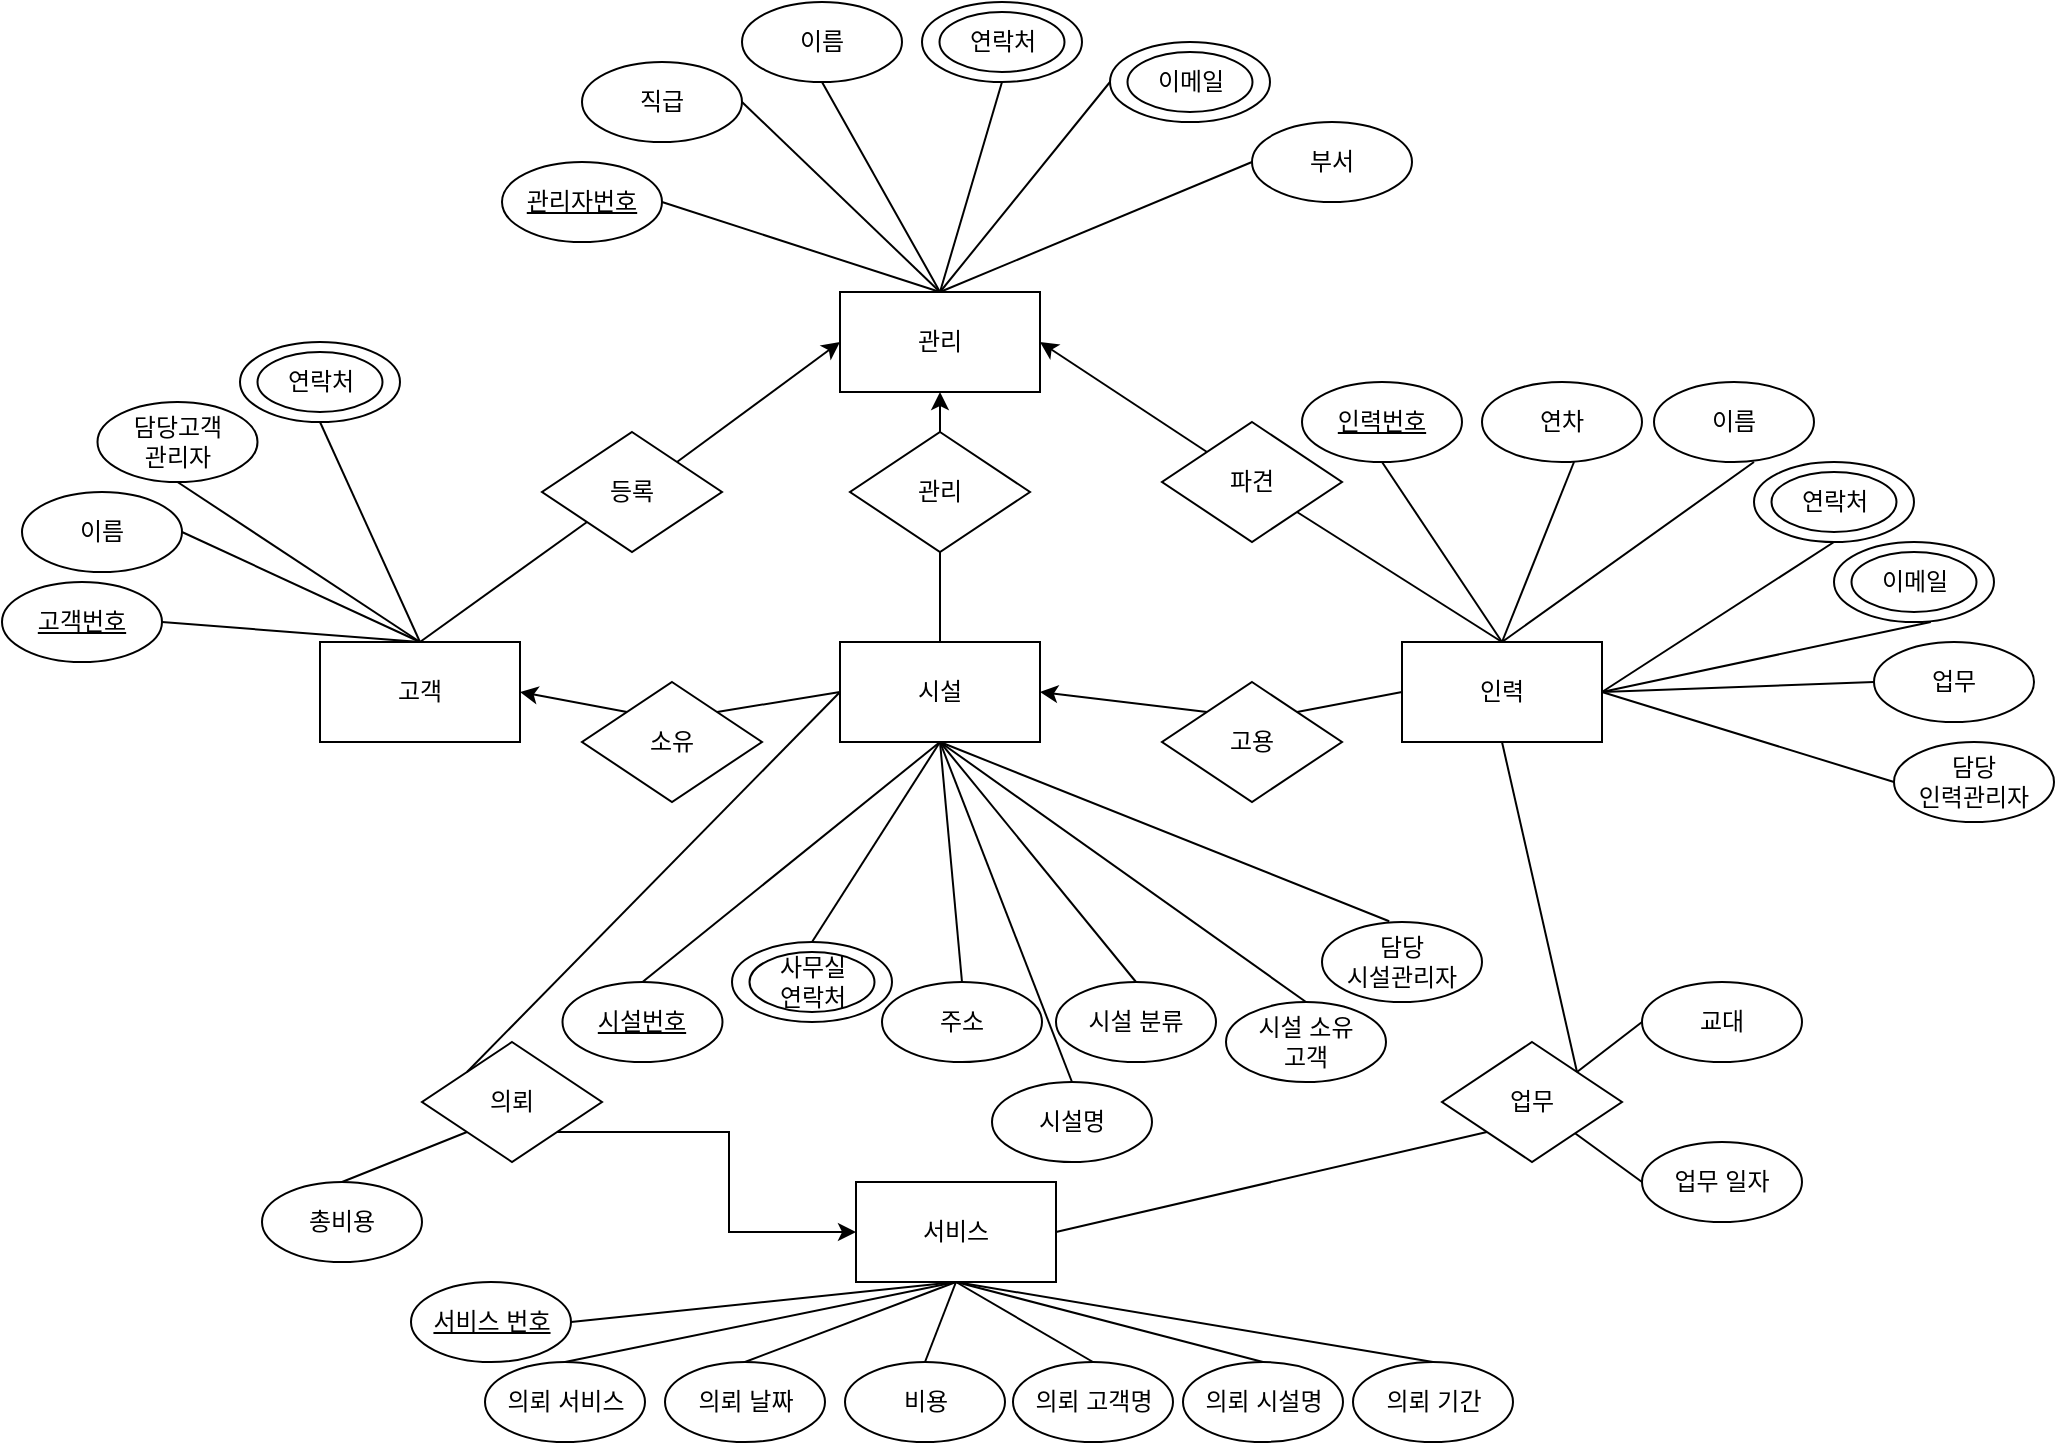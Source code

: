 <mxfile version="13.8.0" type="github">
  <diagram id="VaJ7-ko4y-uZnoXssvZx" name="Page-1">
    <mxGraphModel dx="1483" dy="829" grid="1" gridSize="10" guides="1" tooltips="1" connect="1" arrows="1" fold="1" page="1" pageScale="1" pageWidth="1169" pageHeight="1654" math="0" shadow="0">
      <root>
        <mxCell id="0" />
        <mxCell id="1" parent="0" />
        <mxCell id="TSpwij709v6648APm9oL-2" value="관리" style="rounded=0;whiteSpace=wrap;html=1;" parent="1" vertex="1">
          <mxGeometry x="469" y="205" width="100" height="50" as="geometry" />
        </mxCell>
        <mxCell id="TSpwij709v6648APm9oL-3" value="인력" style="rounded=0;whiteSpace=wrap;html=1;" parent="1" vertex="1">
          <mxGeometry x="750" y="380" width="100" height="50" as="geometry" />
        </mxCell>
        <mxCell id="TSpwij709v6648APm9oL-4" value="고객" style="rounded=0;whiteSpace=wrap;html=1;" parent="1" vertex="1">
          <mxGeometry x="209" y="380" width="100" height="50" as="geometry" />
        </mxCell>
        <mxCell id="TSpwij709v6648APm9oL-5" value="시설" style="rounded=0;whiteSpace=wrap;html=1;" parent="1" vertex="1">
          <mxGeometry x="469" y="380" width="100" height="50" as="geometry" />
        </mxCell>
        <mxCell id="TSpwij709v6648APm9oL-10" value="&lt;u&gt;관리자번호&lt;/u&gt;" style="ellipse;whiteSpace=wrap;html=1;" parent="1" vertex="1">
          <mxGeometry x="300" y="140" width="80" height="40" as="geometry" />
        </mxCell>
        <mxCell id="TSpwij709v6648APm9oL-14" value="이름" style="ellipse;whiteSpace=wrap;html=1;" parent="1" vertex="1">
          <mxGeometry x="420" y="60" width="80" height="40" as="geometry" />
        </mxCell>
        <mxCell id="TSpwij709v6648APm9oL-15" value="직급" style="ellipse;whiteSpace=wrap;html=1;" parent="1" vertex="1">
          <mxGeometry x="340" y="90" width="80" height="40" as="geometry" />
        </mxCell>
        <mxCell id="TSpwij709v6648APm9oL-16" value="" style="ellipse;whiteSpace=wrap;html=1;shadow=0;" parent="1" vertex="1">
          <mxGeometry x="510" y="60" width="80" height="40" as="geometry" />
        </mxCell>
        <mxCell id="TSpwij709v6648APm9oL-17" value="" style="ellipse;whiteSpace=wrap;html=1;" parent="1" vertex="1">
          <mxGeometry x="604" y="80" width="80" height="40" as="geometry" />
        </mxCell>
        <mxCell id="TSpwij709v6648APm9oL-20" value="부서" style="ellipse;whiteSpace=wrap;html=1;" parent="1" vertex="1">
          <mxGeometry x="675" y="120" width="80" height="40" as="geometry" />
        </mxCell>
        <mxCell id="TSpwij709v6648APm9oL-23" value="" style="endArrow=none;html=1;entryX=0.5;entryY=0;entryDx=0;entryDy=0;exitX=1;exitY=0.5;exitDx=0;exitDy=0;" parent="1" source="TSpwij709v6648APm9oL-10" target="TSpwij709v6648APm9oL-2" edge="1">
          <mxGeometry width="50" height="50" relative="1" as="geometry">
            <mxPoint x="379" y="235" as="sourcePoint" />
            <mxPoint x="679" y="285" as="targetPoint" />
          </mxGeometry>
        </mxCell>
        <mxCell id="TSpwij709v6648APm9oL-24" value="" style="endArrow=none;html=1;entryX=0.5;entryY=0;entryDx=0;entryDy=0;exitX=1;exitY=0.5;exitDx=0;exitDy=0;" parent="1" source="TSpwij709v6648APm9oL-15" target="TSpwij709v6648APm9oL-2" edge="1">
          <mxGeometry width="50" height="50" relative="1" as="geometry">
            <mxPoint x="399" y="180" as="sourcePoint" />
            <mxPoint x="489" y="175" as="targetPoint" />
          </mxGeometry>
        </mxCell>
        <mxCell id="TSpwij709v6648APm9oL-25" value="" style="endArrow=none;html=1;entryX=0.5;entryY=0;entryDx=0;entryDy=0;exitX=0.5;exitY=1;exitDx=0;exitDy=0;" parent="1" source="TSpwij709v6648APm9oL-14" target="TSpwij709v6648APm9oL-2" edge="1">
          <mxGeometry width="50" height="50" relative="1" as="geometry">
            <mxPoint x="409" y="135" as="sourcePoint" />
            <mxPoint x="489" y="180" as="targetPoint" />
          </mxGeometry>
        </mxCell>
        <mxCell id="TSpwij709v6648APm9oL-26" value="" style="endArrow=none;html=1;entryX=0.5;entryY=0;entryDx=0;entryDy=0;exitX=0.5;exitY=1;exitDx=0;exitDy=0;" parent="1" source="TSpwij709v6648APm9oL-16" target="TSpwij709v6648APm9oL-2" edge="1">
          <mxGeometry width="50" height="50" relative="1" as="geometry">
            <mxPoint x="429" y="115" as="sourcePoint" />
            <mxPoint x="489" y="210" as="targetPoint" />
          </mxGeometry>
        </mxCell>
        <mxCell id="TSpwij709v6648APm9oL-27" value="" style="endArrow=none;html=1;exitX=0;exitY=0.5;exitDx=0;exitDy=0;entryX=0.5;entryY=0;entryDx=0;entryDy=0;" parent="1" source="TSpwij709v6648APm9oL-17" target="TSpwij709v6648APm9oL-2" edge="1">
          <mxGeometry width="50" height="50" relative="1" as="geometry">
            <mxPoint x="519" y="115" as="sourcePoint" />
            <mxPoint x="609" y="205" as="targetPoint" />
          </mxGeometry>
        </mxCell>
        <mxCell id="TSpwij709v6648APm9oL-28" value="" style="endArrow=none;html=1;exitX=0;exitY=0.5;exitDx=0;exitDy=0;" parent="1" source="TSpwij709v6648APm9oL-20" edge="1">
          <mxGeometry width="50" height="50" relative="1" as="geometry">
            <mxPoint x="608.5" y="115" as="sourcePoint" />
            <mxPoint x="519" y="205" as="targetPoint" />
          </mxGeometry>
        </mxCell>
        <mxCell id="TSpwij709v6648APm9oL-30" value="이름" style="ellipse;whiteSpace=wrap;html=1;" parent="1" vertex="1">
          <mxGeometry x="60" y="305" width="80" height="40" as="geometry" />
        </mxCell>
        <mxCell id="TSpwij709v6648APm9oL-31" value="&lt;u&gt;고객번호&lt;/u&gt;" style="ellipse;whiteSpace=wrap;html=1;" parent="1" vertex="1">
          <mxGeometry x="50" y="350" width="80" height="40" as="geometry" />
        </mxCell>
        <mxCell id="TSpwij709v6648APm9oL-32" value="" style="ellipse;whiteSpace=wrap;html=1;" parent="1" vertex="1">
          <mxGeometry x="169" y="230" width="80" height="40" as="geometry" />
        </mxCell>
        <mxCell id="TSpwij709v6648APm9oL-33" value="담당고객&lt;br&gt;관리자" style="ellipse;whiteSpace=wrap;html=1;" parent="1" vertex="1">
          <mxGeometry x="97.75" y="260" width="80" height="40" as="geometry" />
        </mxCell>
        <mxCell id="TSpwij709v6648APm9oL-35" value="" style="endArrow=none;html=1;entryX=0.5;entryY=0;entryDx=0;entryDy=0;exitX=0.5;exitY=1;exitDx=0;exitDy=0;" parent="1" source="TSpwij709v6648APm9oL-32" target="TSpwij709v6648APm9oL-4" edge="1">
          <mxGeometry width="50" height="50" relative="1" as="geometry">
            <mxPoint x="299" y="515" as="sourcePoint" />
            <mxPoint x="259" y="370" as="targetPoint" />
          </mxGeometry>
        </mxCell>
        <mxCell id="TSpwij709v6648APm9oL-36" value="" style="endArrow=none;html=1;entryX=0.5;entryY=0;entryDx=0;entryDy=0;exitX=1;exitY=0.5;exitDx=0;exitDy=0;" parent="1" source="TSpwij709v6648APm9oL-31" target="TSpwij709v6648APm9oL-4" edge="1">
          <mxGeometry width="50" height="50" relative="1" as="geometry">
            <mxPoint x="149" y="420" as="sourcePoint" />
            <mxPoint x="259" y="370" as="targetPoint" />
          </mxGeometry>
        </mxCell>
        <mxCell id="TSpwij709v6648APm9oL-37" value="" style="endArrow=none;html=1;exitX=1;exitY=0.5;exitDx=0;exitDy=0;entryX=0.5;entryY=0;entryDx=0;entryDy=0;" parent="1" source="TSpwij709v6648APm9oL-30" target="TSpwij709v6648APm9oL-4" edge="1">
          <mxGeometry width="50" height="50" relative="1" as="geometry">
            <mxPoint x="139" y="370" as="sourcePoint" />
            <mxPoint x="259" y="370" as="targetPoint" />
          </mxGeometry>
        </mxCell>
        <mxCell id="TSpwij709v6648APm9oL-38" value="" style="endArrow=none;html=1;exitX=0.5;exitY=1;exitDx=0;exitDy=0;entryX=0.5;entryY=0;entryDx=0;entryDy=0;" parent="1" source="TSpwij709v6648APm9oL-33" target="TSpwij709v6648APm9oL-4" edge="1">
          <mxGeometry width="50" height="50" relative="1" as="geometry">
            <mxPoint x="559" y="355" as="sourcePoint" />
            <mxPoint x="259" y="370" as="targetPoint" />
          </mxGeometry>
        </mxCell>
        <mxCell id="TSpwij709v6648APm9oL-39" value="&lt;u&gt;인력번호&lt;/u&gt;" style="ellipse;whiteSpace=wrap;html=1;" parent="1" vertex="1">
          <mxGeometry x="700" y="250" width="80" height="40" as="geometry" />
        </mxCell>
        <mxCell id="TSpwij709v6648APm9oL-40" value="연차" style="ellipse;whiteSpace=wrap;html=1;" parent="1" vertex="1">
          <mxGeometry x="790" y="250" width="80" height="40" as="geometry" />
        </mxCell>
        <mxCell id="TSpwij709v6648APm9oL-41" value="이름" style="ellipse;whiteSpace=wrap;html=1;" parent="1" vertex="1">
          <mxGeometry x="876" y="250" width="80" height="40" as="geometry" />
        </mxCell>
        <mxCell id="TSpwij709v6648APm9oL-42" value="" style="ellipse;whiteSpace=wrap;html=1;" parent="1" vertex="1">
          <mxGeometry x="926" y="290" width="80" height="40" as="geometry" />
        </mxCell>
        <mxCell id="TSpwij709v6648APm9oL-43" value="" style="ellipse;whiteSpace=wrap;html=1;" parent="1" vertex="1">
          <mxGeometry x="966" y="330" width="80" height="40" as="geometry" />
        </mxCell>
        <mxCell id="TSpwij709v6648APm9oL-45" value="담당&lt;br&gt;인력관리자" style="ellipse;whiteSpace=wrap;html=1;" parent="1" vertex="1">
          <mxGeometry x="996" y="430" width="80" height="40" as="geometry" />
        </mxCell>
        <mxCell id="TSpwij709v6648APm9oL-46" value="" style="endArrow=none;html=1;entryX=0.5;entryY=1;entryDx=0;entryDy=0;exitX=0.5;exitY=0;exitDx=0;exitDy=0;" parent="1" source="TSpwij709v6648APm9oL-3" target="TSpwij709v6648APm9oL-39" edge="1">
          <mxGeometry width="50" height="50" relative="1" as="geometry">
            <mxPoint x="866" y="380" as="sourcePoint" />
            <mxPoint x="746" y="300" as="targetPoint" />
          </mxGeometry>
        </mxCell>
        <mxCell id="TSpwij709v6648APm9oL-47" value="" style="endArrow=none;html=1;entryX=0.5;entryY=1;entryDx=0;entryDy=0;" parent="1" edge="1">
          <mxGeometry width="50" height="50" relative="1" as="geometry">
            <mxPoint x="800" y="380" as="sourcePoint" />
            <mxPoint x="836" y="290" as="targetPoint" />
          </mxGeometry>
        </mxCell>
        <mxCell id="TSpwij709v6648APm9oL-48" value="" style="endArrow=none;html=1;entryX=0.5;entryY=1;entryDx=0;entryDy=0;exitX=0.5;exitY=0;exitDx=0;exitDy=0;" parent="1" source="TSpwij709v6648APm9oL-3" edge="1">
          <mxGeometry width="50" height="50" relative="1" as="geometry">
            <mxPoint x="956" y="380" as="sourcePoint" />
            <mxPoint x="926" y="290" as="targetPoint" />
          </mxGeometry>
        </mxCell>
        <mxCell id="TSpwij709v6648APm9oL-49" value="" style="endArrow=none;html=1;entryX=0.5;entryY=1;entryDx=0;entryDy=0;exitX=1;exitY=0.5;exitDx=0;exitDy=0;" parent="1" source="TSpwij709v6648APm9oL-3" edge="1">
          <mxGeometry width="50" height="50" relative="1" as="geometry">
            <mxPoint x="916" y="400" as="sourcePoint" />
            <mxPoint x="966" y="330" as="targetPoint" />
          </mxGeometry>
        </mxCell>
        <mxCell id="TSpwij709v6648APm9oL-50" value="" style="endArrow=none;html=1;exitX=1;exitY=0.5;exitDx=0;exitDy=0;entryX=0.605;entryY=1;entryDx=0;entryDy=0;entryPerimeter=0;" parent="1" source="TSpwij709v6648APm9oL-3" target="TSpwij709v6648APm9oL-43" edge="1">
          <mxGeometry width="50" height="50" relative="1" as="geometry">
            <mxPoint x="956" y="442.5" as="sourcePoint" />
            <mxPoint x="1006" y="368" as="targetPoint" />
          </mxGeometry>
        </mxCell>
        <mxCell id="TSpwij709v6648APm9oL-52" value="" style="endArrow=none;html=1;entryX=0;entryY=0.5;entryDx=0;entryDy=0;exitX=1;exitY=0.5;exitDx=0;exitDy=0;" parent="1" source="TSpwij709v6648APm9oL-3" target="TSpwij709v6648APm9oL-45" edge="1">
          <mxGeometry width="50" height="50" relative="1" as="geometry">
            <mxPoint x="656" y="540" as="sourcePoint" />
            <mxPoint x="706" y="490" as="targetPoint" />
          </mxGeometry>
        </mxCell>
        <mxCell id="TSpwij709v6648APm9oL-53" value="&lt;u&gt;시설번호&lt;/u&gt;" style="ellipse;whiteSpace=wrap;html=1;" parent="1" vertex="1">
          <mxGeometry x="330.25" y="550" width="80" height="40" as="geometry" />
        </mxCell>
        <mxCell id="TSpwij709v6648APm9oL-54" value="" style="ellipse;whiteSpace=wrap;html=1;" parent="1" vertex="1">
          <mxGeometry x="415" y="530" width="80" height="40" as="geometry" />
        </mxCell>
        <mxCell id="TSpwij709v6648APm9oL-55" value="주소" style="ellipse;whiteSpace=wrap;html=1;" parent="1" vertex="1">
          <mxGeometry x="490" y="550" width="80" height="40" as="geometry" />
        </mxCell>
        <mxCell id="TSpwij709v6648APm9oL-56" value="시설 분류" style="ellipse;whiteSpace=wrap;html=1;" parent="1" vertex="1">
          <mxGeometry x="577" y="550" width="80" height="40" as="geometry" />
        </mxCell>
        <mxCell id="TSpwij709v6648APm9oL-57" value="시설 소유 &lt;br&gt;고객" style="ellipse;whiteSpace=wrap;html=1;" parent="1" vertex="1">
          <mxGeometry x="662" y="560" width="80" height="40" as="geometry" />
        </mxCell>
        <mxCell id="TSpwij709v6648APm9oL-58" value="담당&lt;br&gt;시설관리자" style="ellipse;whiteSpace=wrap;html=1;" parent="1" vertex="1">
          <mxGeometry x="710" y="520" width="80" height="40" as="geometry" />
        </mxCell>
        <mxCell id="TSpwij709v6648APm9oL-59" value="" style="endArrow=none;html=1;entryX=0.5;entryY=1;entryDx=0;entryDy=0;exitX=0.5;exitY=0;exitDx=0;exitDy=0;" parent="1" source="TSpwij709v6648APm9oL-53" target="TSpwij709v6648APm9oL-5" edge="1">
          <mxGeometry width="50" height="50" relative="1" as="geometry">
            <mxPoint x="300" y="500" as="sourcePoint" />
            <mxPoint x="350" y="450" as="targetPoint" />
          </mxGeometry>
        </mxCell>
        <mxCell id="TSpwij709v6648APm9oL-60" value="" style="endArrow=none;html=1;entryX=0.42;entryY=-0.01;entryDx=0;entryDy=0;exitX=0.5;exitY=1;exitDx=0;exitDy=0;entryPerimeter=0;" parent="1" source="TSpwij709v6648APm9oL-5" target="TSpwij709v6648APm9oL-58" edge="1">
          <mxGeometry width="50" height="50" relative="1" as="geometry">
            <mxPoint x="560" y="590" as="sourcePoint" />
            <mxPoint x="620" y="540" as="targetPoint" />
          </mxGeometry>
        </mxCell>
        <mxCell id="TSpwij709v6648APm9oL-61" value="" style="endArrow=none;html=1;entryX=0.5;entryY=1;entryDx=0;entryDy=0;exitX=0.5;exitY=0;exitDx=0;exitDy=0;" parent="1" source="TSpwij709v6648APm9oL-54" target="TSpwij709v6648APm9oL-5" edge="1">
          <mxGeometry width="50" height="50" relative="1" as="geometry">
            <mxPoint x="300" y="500" as="sourcePoint" />
            <mxPoint x="350" y="450" as="targetPoint" />
          </mxGeometry>
        </mxCell>
        <mxCell id="TSpwij709v6648APm9oL-62" value="" style="endArrow=none;html=1;entryX=0.5;entryY=0;entryDx=0;entryDy=0;exitX=0.5;exitY=1;exitDx=0;exitDy=0;" parent="1" source="TSpwij709v6648APm9oL-5" target="TSpwij709v6648APm9oL-55" edge="1">
          <mxGeometry width="50" height="50" relative="1" as="geometry">
            <mxPoint x="630" y="750" as="sourcePoint" />
            <mxPoint x="600" y="700" as="targetPoint" />
          </mxGeometry>
        </mxCell>
        <mxCell id="TSpwij709v6648APm9oL-63" value="" style="endArrow=none;html=1;entryX=0.5;entryY=0;entryDx=0;entryDy=0;exitX=0.5;exitY=1;exitDx=0;exitDy=0;" parent="1" source="TSpwij709v6648APm9oL-5" target="TSpwij709v6648APm9oL-56" edge="1">
          <mxGeometry width="50" height="50" relative="1" as="geometry">
            <mxPoint x="300" y="500" as="sourcePoint" />
            <mxPoint x="350" y="450" as="targetPoint" />
          </mxGeometry>
        </mxCell>
        <mxCell id="TSpwij709v6648APm9oL-64" value="" style="endArrow=none;html=1;entryX=0.5;entryY=0;entryDx=0;entryDy=0;exitX=0.5;exitY=1;exitDx=0;exitDy=0;" parent="1" source="TSpwij709v6648APm9oL-5" target="TSpwij709v6648APm9oL-57" edge="1">
          <mxGeometry width="50" height="50" relative="1" as="geometry">
            <mxPoint x="300" y="500" as="sourcePoint" />
            <mxPoint x="350" y="450" as="targetPoint" />
          </mxGeometry>
        </mxCell>
        <mxCell id="TSpwij709v6648APm9oL-71" value="비용" style="ellipse;whiteSpace=wrap;html=1;" parent="1" vertex="1">
          <mxGeometry x="471.5" y="740" width="80" height="40" as="geometry" />
        </mxCell>
        <mxCell id="TSpwij709v6648APm9oL-72" value="의뢰 서비스" style="ellipse;whiteSpace=wrap;html=1;" parent="1" vertex="1">
          <mxGeometry x="291.5" y="740" width="80" height="40" as="geometry" />
        </mxCell>
        <mxCell id="TSpwij709v6648APm9oL-80" value="서비스" style="rounded=0;whiteSpace=wrap;html=1;" parent="1" vertex="1">
          <mxGeometry x="477" y="650" width="100" height="50" as="geometry" />
        </mxCell>
        <mxCell id="TSpwij709v6648APm9oL-85" value="" style="endArrow=none;html=1;entryX=0.5;entryY=1;entryDx=0;entryDy=0;exitX=0.5;exitY=0;exitDx=0;exitDy=0;" parent="1" source="TSpwij709v6648APm9oL-72" target="TSpwij709v6648APm9oL-80" edge="1">
          <mxGeometry width="50" height="50" relative="1" as="geometry">
            <mxPoint x="519" y="525" as="sourcePoint" />
            <mxPoint x="569" y="475" as="targetPoint" />
          </mxGeometry>
        </mxCell>
        <mxCell id="TSpwij709v6648APm9oL-86" value="" style="endArrow=none;html=1;entryX=0.5;entryY=0;entryDx=0;entryDy=0;exitX=0.5;exitY=1;exitDx=0;exitDy=0;" parent="1" source="TSpwij709v6648APm9oL-80" target="TSpwij709v6648APm9oL-71" edge="1">
          <mxGeometry width="50" height="50" relative="1" as="geometry">
            <mxPoint x="519" y="525" as="sourcePoint" />
            <mxPoint x="569" y="475" as="targetPoint" />
          </mxGeometry>
        </mxCell>
        <mxCell id="TSpwij709v6648APm9oL-88" value="의뢰 날짜" style="ellipse;whiteSpace=wrap;html=1;" parent="1" vertex="1">
          <mxGeometry x="381.5" y="740" width="80" height="40" as="geometry" />
        </mxCell>
        <mxCell id="TSpwij709v6648APm9oL-99" value="" style="endArrow=none;html=1;entryX=0.5;entryY=0;entryDx=0;entryDy=0;exitX=0.5;exitY=1;exitDx=0;exitDy=0;" parent="1" source="TSpwij709v6648APm9oL-80" target="TSpwij709v6648APm9oL-88" edge="1">
          <mxGeometry width="50" height="50" relative="1" as="geometry">
            <mxPoint x="569" y="525" as="sourcePoint" />
            <mxPoint x="619" y="475" as="targetPoint" />
          </mxGeometry>
        </mxCell>
        <mxCell id="TSpwij709v6648APm9oL-108" value="업무" style="ellipse;whiteSpace=wrap;html=1;" parent="1" vertex="1">
          <mxGeometry x="986" y="380" width="80" height="40" as="geometry" />
        </mxCell>
        <mxCell id="TSpwij709v6648APm9oL-109" value="" style="endArrow=none;html=1;entryX=1;entryY=0.5;entryDx=0;entryDy=0;exitX=0;exitY=0.5;exitDx=0;exitDy=0;" parent="1" source="TSpwij709v6648APm9oL-108" target="TSpwij709v6648APm9oL-3" edge="1">
          <mxGeometry width="50" height="50" relative="1" as="geometry">
            <mxPoint x="806" y="550" as="sourcePoint" />
            <mxPoint x="856" y="500" as="targetPoint" />
          </mxGeometry>
        </mxCell>
        <mxCell id="7XClBno-C3_MwLmugMre-7" value="이메일" style="ellipse;whiteSpace=wrap;html=1;shadow=0;gradientColor=none;fontFamily=Helvetica;" parent="1" vertex="1">
          <mxGeometry x="612.75" y="85" width="62.5" height="30" as="geometry" />
        </mxCell>
        <mxCell id="7XClBno-C3_MwLmugMre-8" value="연락처" style="ellipse;whiteSpace=wrap;html=1;shadow=0;gradientColor=none;fontFamily=Helvetica;" parent="1" vertex="1">
          <mxGeometry x="518.75" y="65" width="62.5" height="30" as="geometry" />
        </mxCell>
        <mxCell id="7XClBno-C3_MwLmugMre-11" value="이메일" style="ellipse;whiteSpace=wrap;html=1;shadow=0;gradientColor=none;fontFamily=Helvetica;" parent="1" vertex="1">
          <mxGeometry x="974.75" y="335" width="62.5" height="30" as="geometry" />
        </mxCell>
        <mxCell id="7XClBno-C3_MwLmugMre-12" value="연락처" style="ellipse;whiteSpace=wrap;html=1;shadow=0;gradientColor=none;fontFamily=Helvetica;" parent="1" vertex="1">
          <mxGeometry x="934.75" y="295" width="62.5" height="30" as="geometry" />
        </mxCell>
        <mxCell id="7XClBno-C3_MwLmugMre-13" value="연락처" style="ellipse;whiteSpace=wrap;html=1;shadow=0;gradientColor=none;fontFamily=Helvetica;" parent="1" vertex="1">
          <mxGeometry x="177.75" y="235" width="62.5" height="30" as="geometry" />
        </mxCell>
        <mxCell id="7XClBno-C3_MwLmugMre-14" value="사무실&lt;br&gt;연락처" style="ellipse;whiteSpace=wrap;html=1;shadow=0;gradientColor=none;fontFamily=Helvetica;" parent="1" vertex="1">
          <mxGeometry x="423.75" y="535" width="62.5" height="30" as="geometry" />
        </mxCell>
        <mxCell id="7XClBno-C3_MwLmugMre-16" value="등록" style="rhombus;whiteSpace=wrap;html=1;shadow=0;gradientColor=none;fontFamily=Helvetica;" parent="1" vertex="1">
          <mxGeometry x="320" y="275" width="90" height="60" as="geometry" />
        </mxCell>
        <mxCell id="7XClBno-C3_MwLmugMre-18" value="" style="endArrow=none;html=1;fontFamily=Helvetica;entryX=0;entryY=1;entryDx=0;entryDy=0;exitX=0.5;exitY=0;exitDx=0;exitDy=0;" parent="1" source="TSpwij709v6648APm9oL-4" target="7XClBno-C3_MwLmugMre-16" edge="1">
          <mxGeometry width="50" height="50" relative="1" as="geometry">
            <mxPoint x="470" y="440" as="sourcePoint" />
            <mxPoint x="520" y="390" as="targetPoint" />
          </mxGeometry>
        </mxCell>
        <mxCell id="7XClBno-C3_MwLmugMre-19" value="파견" style="rhombus;whiteSpace=wrap;html=1;shadow=0;gradientColor=none;fontFamily=Helvetica;" parent="1" vertex="1">
          <mxGeometry x="630" y="270" width="90" height="60" as="geometry" />
        </mxCell>
        <mxCell id="7XClBno-C3_MwLmugMre-21" value="" style="endArrow=classic;html=1;fontFamily=Helvetica;entryX=0;entryY=0.5;entryDx=0;entryDy=0;exitX=1;exitY=0;exitDx=0;exitDy=0;" parent="1" source="7XClBno-C3_MwLmugMre-16" target="TSpwij709v6648APm9oL-2" edge="1">
          <mxGeometry width="50" height="50" relative="1" as="geometry">
            <mxPoint x="550" y="200" as="sourcePoint" />
            <mxPoint x="600" y="150" as="targetPoint" />
          </mxGeometry>
        </mxCell>
        <mxCell id="7XClBno-C3_MwLmugMre-22" value="" style="endArrow=classic;html=1;fontFamily=Helvetica;entryX=1;entryY=0.5;entryDx=0;entryDy=0;exitX=0;exitY=0;exitDx=0;exitDy=0;" parent="1" source="7XClBno-C3_MwLmugMre-19" target="TSpwij709v6648APm9oL-2" edge="1">
          <mxGeometry width="50" height="50" relative="1" as="geometry">
            <mxPoint x="630" y="280" as="sourcePoint" />
            <mxPoint x="680" y="230" as="targetPoint" />
          </mxGeometry>
        </mxCell>
        <mxCell id="7XClBno-C3_MwLmugMre-23" value="" style="endArrow=none;html=1;fontFamily=Helvetica;entryX=0.5;entryY=0;entryDx=0;entryDy=0;exitX=1;exitY=1;exitDx=0;exitDy=0;" parent="1" source="7XClBno-C3_MwLmugMre-19" target="TSpwij709v6648APm9oL-3" edge="1">
          <mxGeometry width="50" height="50" relative="1" as="geometry">
            <mxPoint x="580" y="280" as="sourcePoint" />
            <mxPoint x="630" y="230" as="targetPoint" />
          </mxGeometry>
        </mxCell>
        <mxCell id="7XClBno-C3_MwLmugMre-24" value="관리" style="rhombus;whiteSpace=wrap;html=1;shadow=0;gradientColor=none;fontFamily=Helvetica;" parent="1" vertex="1">
          <mxGeometry x="474" y="275" width="90" height="60" as="geometry" />
        </mxCell>
        <mxCell id="7XClBno-C3_MwLmugMre-25" value="" style="endArrow=classic;html=1;fontFamily=Helvetica;entryX=0.5;entryY=1;entryDx=0;entryDy=0;exitX=0.5;exitY=0;exitDx=0;exitDy=0;" parent="1" source="7XClBno-C3_MwLmugMre-24" target="TSpwij709v6648APm9oL-2" edge="1">
          <mxGeometry width="50" height="50" relative="1" as="geometry">
            <mxPoint x="540" y="440" as="sourcePoint" />
            <mxPoint x="590" y="390" as="targetPoint" />
          </mxGeometry>
        </mxCell>
        <mxCell id="7XClBno-C3_MwLmugMre-26" value="" style="endArrow=none;html=1;fontFamily=Helvetica;entryX=0.5;entryY=1;entryDx=0;entryDy=0;exitX=0.5;exitY=0;exitDx=0;exitDy=0;" parent="1" source="TSpwij709v6648APm9oL-5" target="7XClBno-C3_MwLmugMre-24" edge="1">
          <mxGeometry width="50" height="50" relative="1" as="geometry">
            <mxPoint x="540" y="440" as="sourcePoint" />
            <mxPoint x="590" y="390" as="targetPoint" />
          </mxGeometry>
        </mxCell>
        <mxCell id="7XClBno-C3_MwLmugMre-27" value="소유" style="rhombus;whiteSpace=wrap;html=1;shadow=0;gradientColor=none;fontFamily=Helvetica;" parent="1" vertex="1">
          <mxGeometry x="340" y="400" width="90" height="60" as="geometry" />
        </mxCell>
        <mxCell id="7XClBno-C3_MwLmugMre-29" value="" style="endArrow=none;html=1;fontFamily=Helvetica;entryX=0;entryY=0.5;entryDx=0;entryDy=0;exitX=1;exitY=0;exitDx=0;exitDy=0;" parent="1" source="7XClBno-C3_MwLmugMre-27" target="TSpwij709v6648APm9oL-5" edge="1">
          <mxGeometry width="50" height="50" relative="1" as="geometry">
            <mxPoint x="540" y="600" as="sourcePoint" />
            <mxPoint x="590" y="550" as="targetPoint" />
          </mxGeometry>
        </mxCell>
        <mxCell id="7XClBno-C3_MwLmugMre-30" value="" style="endArrow=classic;html=1;fontFamily=Helvetica;entryX=1;entryY=0.5;entryDx=0;entryDy=0;exitX=0;exitY=0;exitDx=0;exitDy=0;" parent="1" source="7XClBno-C3_MwLmugMre-27" target="TSpwij709v6648APm9oL-4" edge="1">
          <mxGeometry width="50" height="50" relative="1" as="geometry">
            <mxPoint x="500" y="440" as="sourcePoint" />
            <mxPoint x="550" y="390" as="targetPoint" />
          </mxGeometry>
        </mxCell>
        <mxCell id="7XClBno-C3_MwLmugMre-36" value="고용" style="rhombus;whiteSpace=wrap;html=1;shadow=0;gradientColor=none;fontFamily=Helvetica;" parent="1" vertex="1">
          <mxGeometry x="630" y="400" width="90" height="60" as="geometry" />
        </mxCell>
        <mxCell id="7XClBno-C3_MwLmugMre-37" value="" style="endArrow=none;html=1;fontFamily=Helvetica;entryX=0;entryY=0.5;entryDx=0;entryDy=0;exitX=1;exitY=0;exitDx=0;exitDy=0;" parent="1" source="7XClBno-C3_MwLmugMre-36" target="TSpwij709v6648APm9oL-3" edge="1">
          <mxGeometry width="50" height="50" relative="1" as="geometry">
            <mxPoint x="500" y="500" as="sourcePoint" />
            <mxPoint x="550" y="450" as="targetPoint" />
          </mxGeometry>
        </mxCell>
        <mxCell id="7XClBno-C3_MwLmugMre-42" value="" style="endArrow=classic;html=1;fontFamily=Helvetica;entryX=1;entryY=0.5;entryDx=0;entryDy=0;exitX=0;exitY=0;exitDx=0;exitDy=0;" parent="1" source="7XClBno-C3_MwLmugMre-36" target="TSpwij709v6648APm9oL-5" edge="1">
          <mxGeometry width="50" height="50" relative="1" as="geometry">
            <mxPoint x="500" y="540" as="sourcePoint" />
            <mxPoint x="550" y="490" as="targetPoint" />
          </mxGeometry>
        </mxCell>
        <mxCell id="7XClBno-C3_MwLmugMre-43" value="업무" style="rhombus;whiteSpace=wrap;html=1;shadow=0;gradientColor=none;fontFamily=Helvetica;" parent="1" vertex="1">
          <mxGeometry x="770" y="580" width="90" height="60" as="geometry" />
        </mxCell>
        <mxCell id="7XClBno-C3_MwLmugMre-44" value="" style="endArrow=none;html=1;fontFamily=Helvetica;entryX=1;entryY=0.5;entryDx=0;entryDy=0;exitX=0;exitY=1;exitDx=0;exitDy=0;" parent="1" source="7XClBno-C3_MwLmugMre-43" target="TSpwij709v6648APm9oL-80" edge="1">
          <mxGeometry width="50" height="50" relative="1" as="geometry">
            <mxPoint x="630" y="570" as="sourcePoint" />
            <mxPoint x="680" y="520" as="targetPoint" />
          </mxGeometry>
        </mxCell>
        <mxCell id="AAbf7MKVsrqDV965MfIS-1" value="" style="endArrow=none;html=1;entryX=0.5;entryY=1;entryDx=0;entryDy=0;exitX=1;exitY=0;exitDx=0;exitDy=0;" edge="1" parent="1" source="7XClBno-C3_MwLmugMre-43" target="TSpwij709v6648APm9oL-3">
          <mxGeometry width="50" height="50" relative="1" as="geometry">
            <mxPoint x="540" y="440" as="sourcePoint" />
            <mxPoint x="590" y="390" as="targetPoint" />
          </mxGeometry>
        </mxCell>
        <mxCell id="AAbf7MKVsrqDV965MfIS-11" style="edgeStyle=orthogonalEdgeStyle;rounded=0;orthogonalLoop=1;jettySize=auto;html=1;entryX=0;entryY=0.5;entryDx=0;entryDy=0;exitX=1;exitY=1;exitDx=0;exitDy=0;" edge="1" parent="1" source="AAbf7MKVsrqDV965MfIS-6" target="TSpwij709v6648APm9oL-80">
          <mxGeometry relative="1" as="geometry" />
        </mxCell>
        <mxCell id="AAbf7MKVsrqDV965MfIS-6" value="의뢰" style="rhombus;whiteSpace=wrap;html=1;shadow=0;gradientColor=none;fontFamily=Helvetica;" vertex="1" parent="1">
          <mxGeometry x="260" y="580" width="90" height="60" as="geometry" />
        </mxCell>
        <mxCell id="AAbf7MKVsrqDV965MfIS-15" value="" style="endArrow=none;html=1;entryX=0;entryY=0.5;entryDx=0;entryDy=0;exitX=0;exitY=0;exitDx=0;exitDy=0;" edge="1" parent="1" source="AAbf7MKVsrqDV965MfIS-6" target="TSpwij709v6648APm9oL-5">
          <mxGeometry width="50" height="50" relative="1" as="geometry">
            <mxPoint x="540" y="540" as="sourcePoint" />
            <mxPoint x="590" y="490" as="targetPoint" />
          </mxGeometry>
        </mxCell>
        <mxCell id="AAbf7MKVsrqDV965MfIS-17" value="의뢰 고객명" style="ellipse;whiteSpace=wrap;html=1;" vertex="1" parent="1">
          <mxGeometry x="555.5" y="740" width="80" height="40" as="geometry" />
        </mxCell>
        <mxCell id="AAbf7MKVsrqDV965MfIS-18" value="의뢰 시설명" style="ellipse;whiteSpace=wrap;html=1;" vertex="1" parent="1">
          <mxGeometry x="640.5" y="740" width="80" height="40" as="geometry" />
        </mxCell>
        <mxCell id="AAbf7MKVsrqDV965MfIS-20" value="의뢰 기간" style="ellipse;whiteSpace=wrap;html=1;" vertex="1" parent="1">
          <mxGeometry x="725.5" y="740" width="80" height="40" as="geometry" />
        </mxCell>
        <mxCell id="AAbf7MKVsrqDV965MfIS-21" value="" style="endArrow=none;html=1;entryX=0.5;entryY=0;entryDx=0;entryDy=0;exitX=0.5;exitY=1;exitDx=0;exitDy=0;" edge="1" parent="1" source="TSpwij709v6648APm9oL-80" target="AAbf7MKVsrqDV965MfIS-17">
          <mxGeometry width="50" height="50" relative="1" as="geometry">
            <mxPoint x="540" y="620" as="sourcePoint" />
            <mxPoint x="590" y="570" as="targetPoint" />
          </mxGeometry>
        </mxCell>
        <mxCell id="AAbf7MKVsrqDV965MfIS-22" value="서비스 번호" style="ellipse;whiteSpace=wrap;html=1;fontStyle=4" vertex="1" parent="1">
          <mxGeometry x="254.5" y="700" width="80" height="40" as="geometry" />
        </mxCell>
        <mxCell id="AAbf7MKVsrqDV965MfIS-23" value="" style="endArrow=none;html=1;entryX=0.5;entryY=1;entryDx=0;entryDy=0;exitX=1;exitY=0.5;exitDx=0;exitDy=0;" edge="1" parent="1" source="AAbf7MKVsrqDV965MfIS-22" target="TSpwij709v6648APm9oL-80">
          <mxGeometry width="50" height="50" relative="1" as="geometry">
            <mxPoint x="510" y="540" as="sourcePoint" />
            <mxPoint x="560" y="490" as="targetPoint" />
          </mxGeometry>
        </mxCell>
        <mxCell id="AAbf7MKVsrqDV965MfIS-24" value="" style="endArrow=none;html=1;entryX=0.5;entryY=0;entryDx=0;entryDy=0;exitX=0.5;exitY=1;exitDx=0;exitDy=0;" edge="1" parent="1" source="TSpwij709v6648APm9oL-80" target="AAbf7MKVsrqDV965MfIS-18">
          <mxGeometry width="50" height="50" relative="1" as="geometry">
            <mxPoint x="540" y="580" as="sourcePoint" />
            <mxPoint x="590" y="530" as="targetPoint" />
          </mxGeometry>
        </mxCell>
        <mxCell id="AAbf7MKVsrqDV965MfIS-25" value="" style="endArrow=none;html=1;entryX=0.5;entryY=0;entryDx=0;entryDy=0;exitX=0.5;exitY=1;exitDx=0;exitDy=0;" edge="1" parent="1" source="TSpwij709v6648APm9oL-80" target="AAbf7MKVsrqDV965MfIS-20">
          <mxGeometry width="50" height="50" relative="1" as="geometry">
            <mxPoint x="540" y="580" as="sourcePoint" />
            <mxPoint x="590" y="530" as="targetPoint" />
          </mxGeometry>
        </mxCell>
        <mxCell id="AAbf7MKVsrqDV965MfIS-32" value="" style="endArrow=none;html=1;exitX=0;exitY=0.5;exitDx=0;exitDy=0;" edge="1" parent="1" source="AAbf7MKVsrqDV965MfIS-42" target="7XClBno-C3_MwLmugMre-43">
          <mxGeometry width="50" height="50" relative="1" as="geometry">
            <mxPoint x="617" y="385" as="sourcePoint" />
            <mxPoint x="670" y="450" as="targetPoint" />
          </mxGeometry>
        </mxCell>
        <mxCell id="AAbf7MKVsrqDV965MfIS-35" value="시설명" style="ellipse;whiteSpace=wrap;html=1;" vertex="1" parent="1">
          <mxGeometry x="545" y="600" width="80" height="40" as="geometry" />
        </mxCell>
        <mxCell id="AAbf7MKVsrqDV965MfIS-38" value="" style="endArrow=none;html=1;entryX=0.5;entryY=1;entryDx=0;entryDy=0;exitX=0.5;exitY=0;exitDx=0;exitDy=0;" edge="1" parent="1" source="AAbf7MKVsrqDV965MfIS-35" target="TSpwij709v6648APm9oL-5">
          <mxGeometry width="50" height="50" relative="1" as="geometry">
            <mxPoint x="580" y="580" as="sourcePoint" />
            <mxPoint x="630" y="530" as="targetPoint" />
          </mxGeometry>
        </mxCell>
        <mxCell id="AAbf7MKVsrqDV965MfIS-39" value="총비용" style="ellipse;whiteSpace=wrap;html=1;" vertex="1" parent="1">
          <mxGeometry x="180" y="650" width="80" height="40" as="geometry" />
        </mxCell>
        <mxCell id="AAbf7MKVsrqDV965MfIS-40" value="" style="endArrow=none;html=1;entryX=0;entryY=1;entryDx=0;entryDy=0;exitX=0.5;exitY=0;exitDx=0;exitDy=0;" edge="1" parent="1" source="AAbf7MKVsrqDV965MfIS-39" target="AAbf7MKVsrqDV965MfIS-6">
          <mxGeometry width="50" height="50" relative="1" as="geometry">
            <mxPoint x="540" y="580" as="sourcePoint" />
            <mxPoint x="590" y="530" as="targetPoint" />
          </mxGeometry>
        </mxCell>
        <mxCell id="AAbf7MKVsrqDV965MfIS-41" value="교대" style="ellipse;whiteSpace=wrap;html=1;" vertex="1" parent="1">
          <mxGeometry x="870" y="550" width="80" height="40" as="geometry" />
        </mxCell>
        <mxCell id="AAbf7MKVsrqDV965MfIS-42" value="업무 일자" style="ellipse;whiteSpace=wrap;html=1;" vertex="1" parent="1">
          <mxGeometry x="870" y="630" width="80" height="40" as="geometry" />
        </mxCell>
        <mxCell id="AAbf7MKVsrqDV965MfIS-43" value="" style="endArrow=none;html=1;entryX=0;entryY=0.5;entryDx=0;entryDy=0;exitX=1;exitY=0;exitDx=0;exitDy=0;" edge="1" parent="1" source="7XClBno-C3_MwLmugMre-43" target="AAbf7MKVsrqDV965MfIS-41">
          <mxGeometry width="50" height="50" relative="1" as="geometry">
            <mxPoint x="540" y="580" as="sourcePoint" />
            <mxPoint x="590" y="530" as="targetPoint" />
          </mxGeometry>
        </mxCell>
      </root>
    </mxGraphModel>
  </diagram>
</mxfile>

